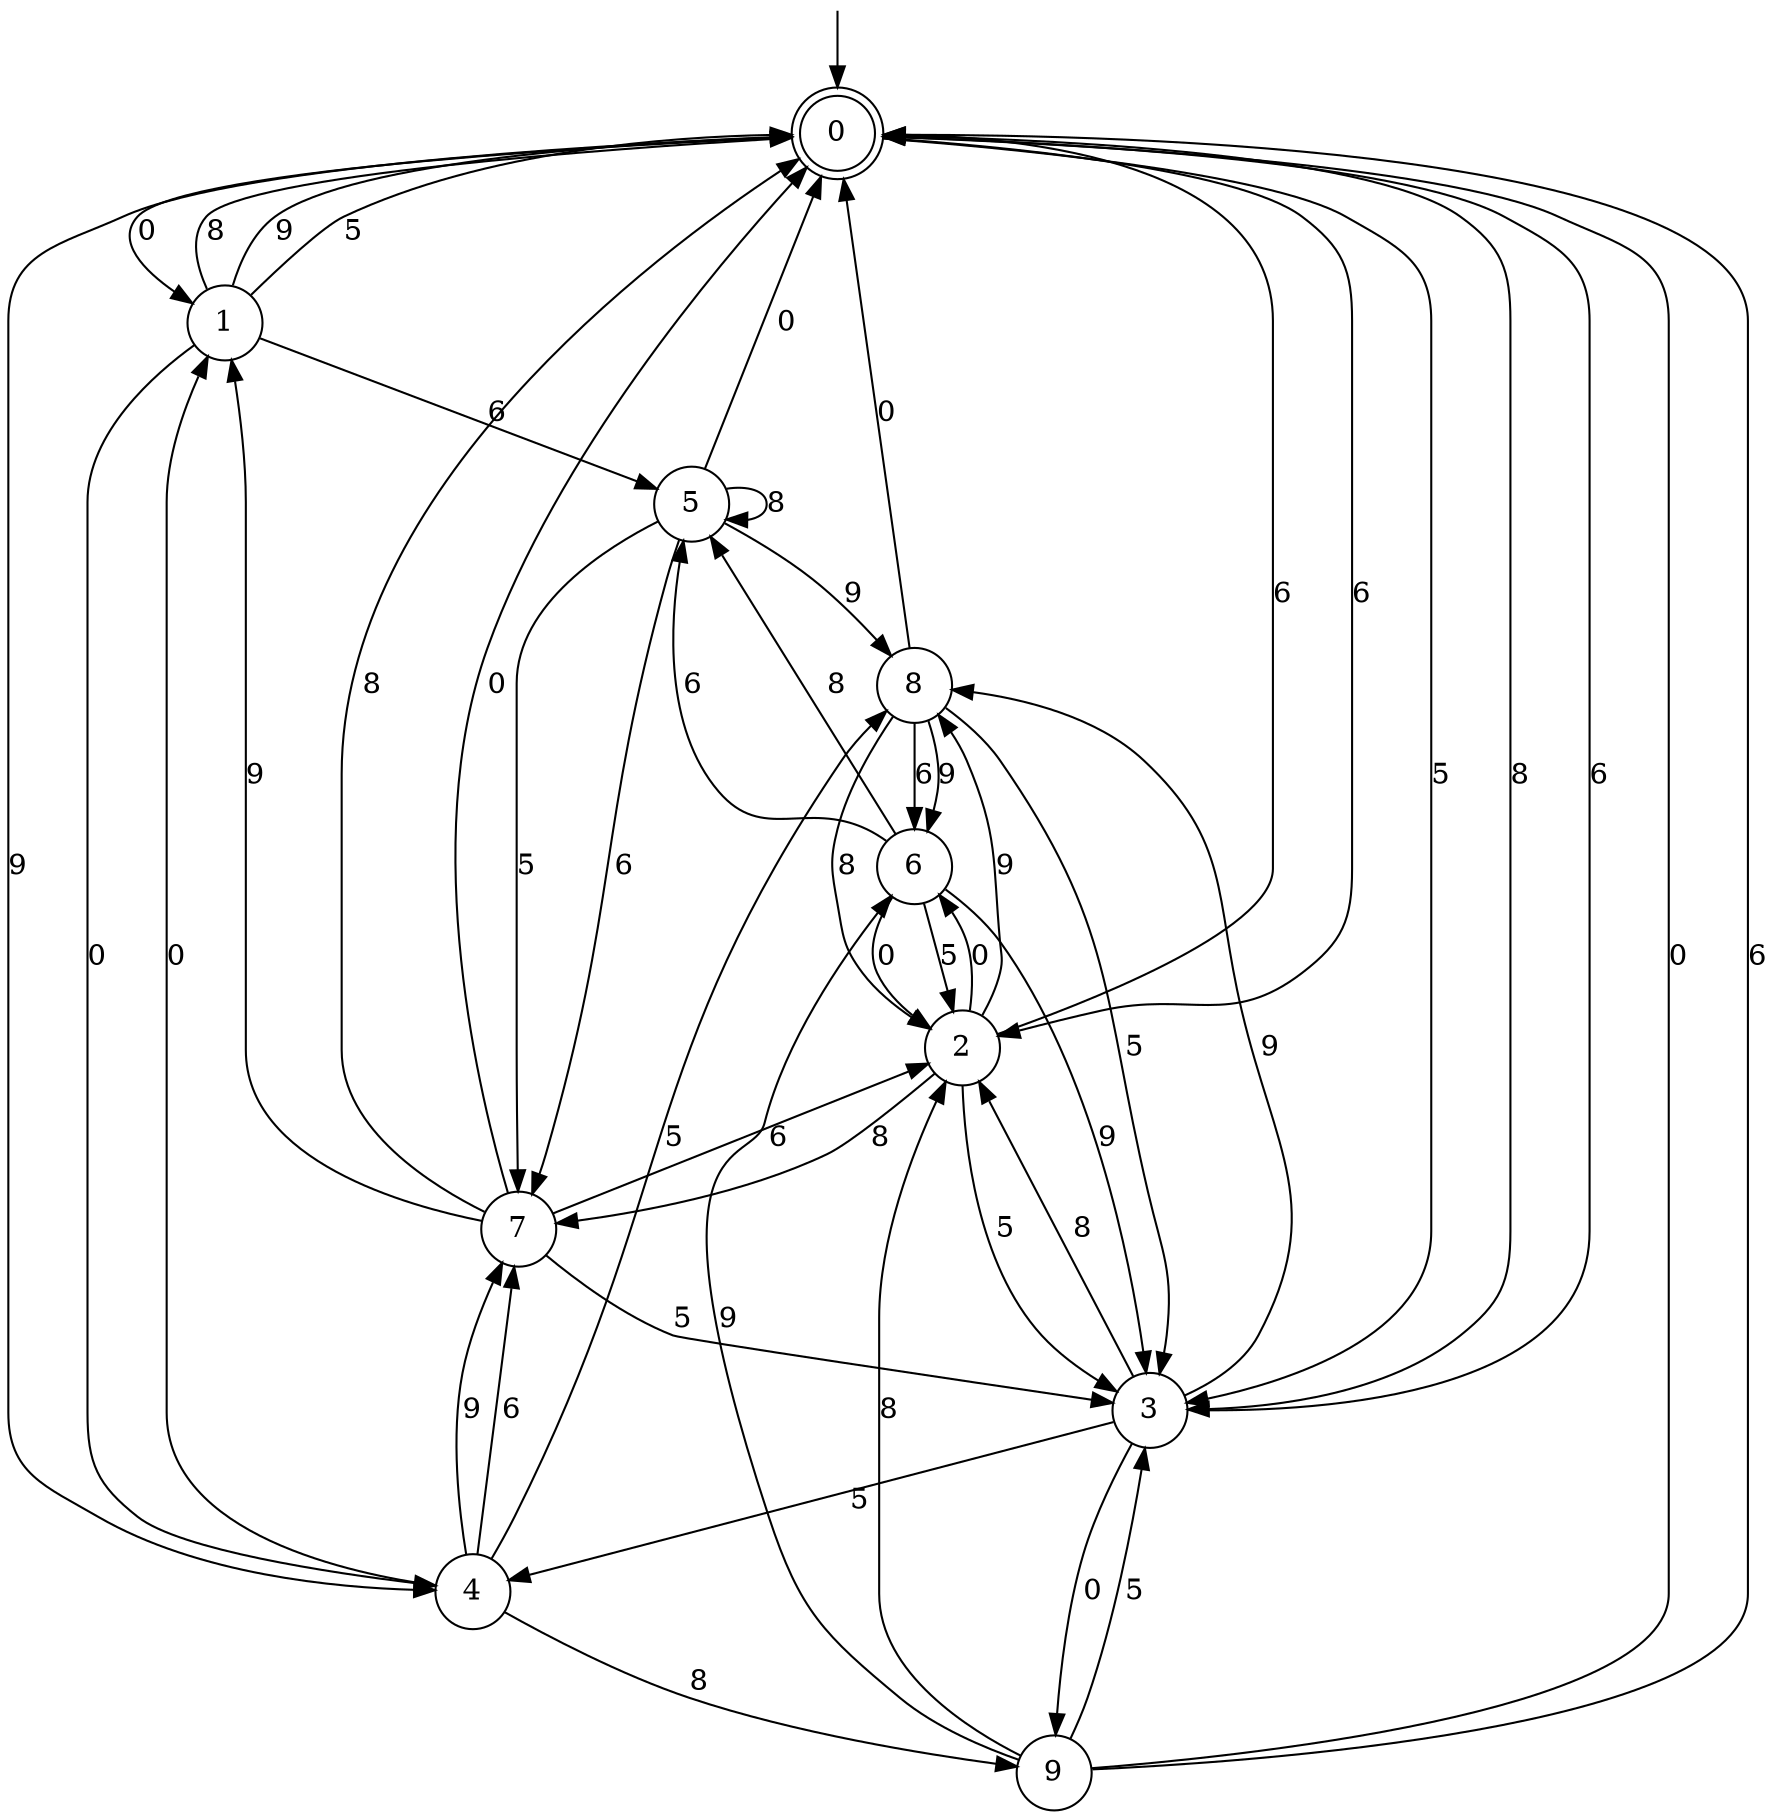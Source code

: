 digraph g {

	s0 [shape="doublecircle" label="0"];
	s1 [shape="circle" label="1"];
	s2 [shape="circle" label="2"];
	s3 [shape="circle" label="3"];
	s4 [shape="circle" label="4"];
	s5 [shape="circle" label="5"];
	s6 [shape="circle" label="6"];
	s7 [shape="circle" label="7"];
	s8 [shape="circle" label="8"];
	s9 [shape="circle" label="9"];
	s0 -> s1 [label="0"];
	s0 -> s2 [label="6"];
	s0 -> s3 [label="8"];
	s0 -> s4 [label="9"];
	s0 -> s3 [label="5"];
	s1 -> s4 [label="0"];
	s1 -> s5 [label="6"];
	s1 -> s0 [label="8"];
	s1 -> s0 [label="9"];
	s1 -> s0 [label="5"];
	s2 -> s6 [label="0"];
	s2 -> s0 [label="6"];
	s2 -> s7 [label="8"];
	s2 -> s8 [label="9"];
	s2 -> s3 [label="5"];
	s3 -> s9 [label="0"];
	s3 -> s0 [label="6"];
	s3 -> s2 [label="8"];
	s3 -> s8 [label="9"];
	s3 -> s4 [label="5"];
	s4 -> s1 [label="0"];
	s4 -> s7 [label="6"];
	s4 -> s9 [label="8"];
	s4 -> s7 [label="9"];
	s4 -> s8 [label="5"];
	s5 -> s0 [label="0"];
	s5 -> s7 [label="6"];
	s5 -> s5 [label="8"];
	s5 -> s8 [label="9"];
	s5 -> s7 [label="5"];
	s6 -> s2 [label="0"];
	s6 -> s5 [label="6"];
	s6 -> s5 [label="8"];
	s6 -> s3 [label="9"];
	s6 -> s2 [label="5"];
	s7 -> s0 [label="0"];
	s7 -> s2 [label="6"];
	s7 -> s0 [label="8"];
	s7 -> s1 [label="9"];
	s7 -> s3 [label="5"];
	s8 -> s0 [label="0"];
	s8 -> s6 [label="6"];
	s8 -> s2 [label="8"];
	s8 -> s6 [label="9"];
	s8 -> s3 [label="5"];
	s9 -> s0 [label="0"];
	s9 -> s0 [label="6"];
	s9 -> s2 [label="8"];
	s9 -> s6 [label="9"];
	s9 -> s3 [label="5"];

__start0 [label="" shape="none" width="0" height="0"];
__start0 -> s0;

}
